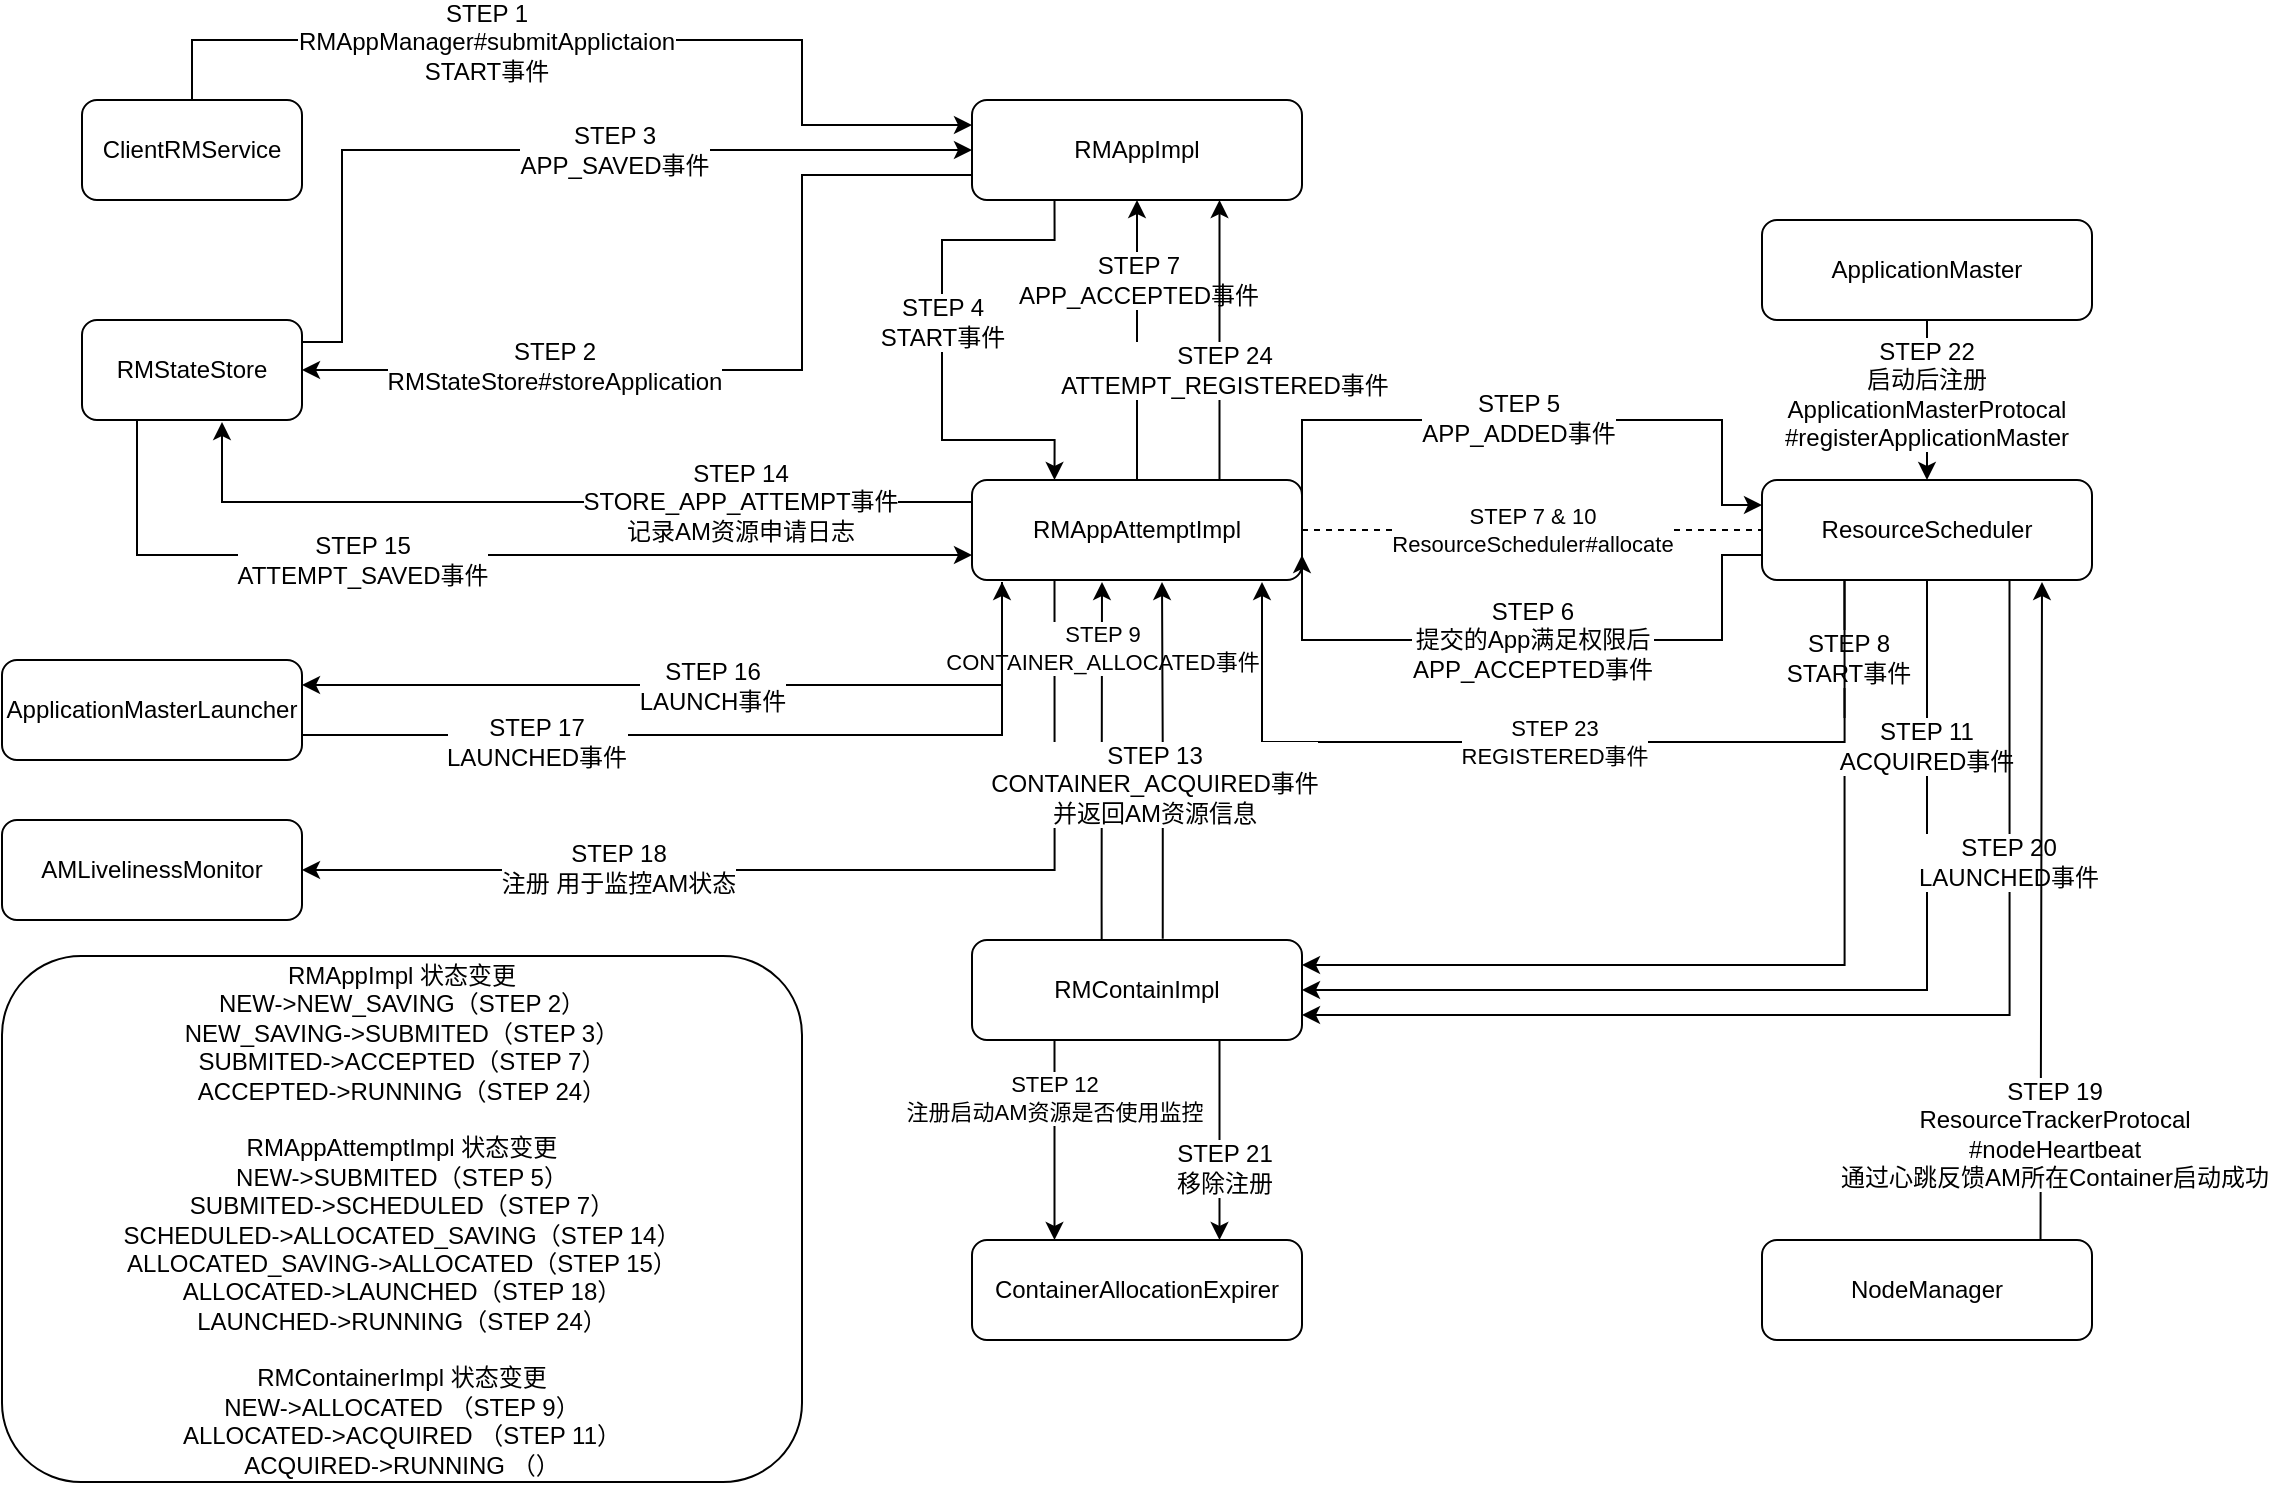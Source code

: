 <mxfile version="12.2.6" type="github" pages="1">
  <diagram id="zChnUbs21k4LyGYpCQM4" name="Page-1">
    <mxGraphModel dx="1939" dy="733" grid="1" gridSize="10" guides="1" tooltips="1" connect="1" arrows="1" fold="1" page="1" pageScale="1" pageWidth="826" pageHeight="1169" math="0" shadow="0">
      <root>
        <mxCell id="0"/>
        <mxCell id="1" parent="0"/>
        <mxCell id="xyTuRlx1TsbYEwBtjV6D-3" style="edgeStyle=orthogonalEdgeStyle;rounded=0;orthogonalLoop=1;jettySize=auto;html=1;entryX=0;entryY=0.25;entryDx=0;entryDy=0;" edge="1" parent="1" source="xyTuRlx1TsbYEwBtjV6D-1" target="xyTuRlx1TsbYEwBtjV6D-6">
          <mxGeometry relative="1" as="geometry">
            <mxPoint x="40" y="75" as="targetPoint"/>
            <Array as="points">
              <mxPoint x="-255" y="20"/>
              <mxPoint x="50" y="20"/>
              <mxPoint x="50" y="63"/>
            </Array>
          </mxGeometry>
        </mxCell>
        <mxCell id="xyTuRlx1TsbYEwBtjV6D-5" value="&lt;span style=&quot;white-space: normal&quot;&gt;STEP 1&lt;br&gt;RMAppManager#submitApplictaion&lt;/span&gt;&lt;br&gt;START事件" style="text;html=1;resizable=0;points=[];align=center;verticalAlign=middle;labelBackgroundColor=#ffffff;" vertex="1" connectable="0" parent="xyTuRlx1TsbYEwBtjV6D-3">
          <mxGeometry x="-0.236" y="-1" relative="1" as="geometry">
            <mxPoint as="offset"/>
          </mxGeometry>
        </mxCell>
        <mxCell id="xyTuRlx1TsbYEwBtjV6D-1" value="ClientRMService&lt;br&gt;" style="rounded=1;whiteSpace=wrap;html=1;" vertex="1" parent="1">
          <mxGeometry x="-310" y="50" width="110" height="50" as="geometry"/>
        </mxCell>
        <mxCell id="xyTuRlx1TsbYEwBtjV6D-27" style="edgeStyle=orthogonalEdgeStyle;rounded=0;orthogonalLoop=1;jettySize=auto;html=1;exitX=0.25;exitY=1;exitDx=0;exitDy=0;entryX=0.25;entryY=0;entryDx=0;entryDy=0;" edge="1" parent="1" source="xyTuRlx1TsbYEwBtjV6D-6" target="xyTuRlx1TsbYEwBtjV6D-26">
          <mxGeometry relative="1" as="geometry">
            <mxPoint x="135" y="265" as="targetPoint"/>
            <Array as="points">
              <mxPoint x="176" y="120"/>
              <mxPoint x="120" y="120"/>
              <mxPoint x="120" y="220"/>
              <mxPoint x="176" y="220"/>
            </Array>
          </mxGeometry>
        </mxCell>
        <mxCell id="xyTuRlx1TsbYEwBtjV6D-28" value="STEP 4&lt;br&gt;START事件" style="text;html=1;resizable=0;points=[];align=center;verticalAlign=middle;labelBackgroundColor=#ffffff;" vertex="1" connectable="0" parent="xyTuRlx1TsbYEwBtjV6D-27">
          <mxGeometry x="-0.214" y="-1" relative="1" as="geometry">
            <mxPoint x="1" y="17.5" as="offset"/>
          </mxGeometry>
        </mxCell>
        <mxCell id="xyTuRlx1TsbYEwBtjV6D-84" style="edgeStyle=orthogonalEdgeStyle;rounded=0;orthogonalLoop=1;jettySize=auto;html=1;exitX=0;exitY=0.75;exitDx=0;exitDy=0;entryX=1;entryY=0.5;entryDx=0;entryDy=0;" edge="1" parent="1" source="xyTuRlx1TsbYEwBtjV6D-6" target="xyTuRlx1TsbYEwBtjV6D-8">
          <mxGeometry relative="1" as="geometry">
            <Array as="points">
              <mxPoint x="50" y="87"/>
              <mxPoint x="50" y="185"/>
            </Array>
          </mxGeometry>
        </mxCell>
        <mxCell id="xyTuRlx1TsbYEwBtjV6D-85" value="STEP 2&lt;br&gt;RMStateStore#storeApplication" style="text;html=1;resizable=0;points=[];align=center;verticalAlign=middle;labelBackgroundColor=#ffffff;" vertex="1" connectable="0" parent="xyTuRlx1TsbYEwBtjV6D-84">
          <mxGeometry x="0.418" y="-2" relative="1" as="geometry">
            <mxPoint as="offset"/>
          </mxGeometry>
        </mxCell>
        <mxCell id="xyTuRlx1TsbYEwBtjV6D-6" value="RMAppImpl" style="rounded=1;whiteSpace=wrap;html=1;" vertex="1" parent="1">
          <mxGeometry x="135" y="50" width="165" height="50" as="geometry"/>
        </mxCell>
        <mxCell id="xyTuRlx1TsbYEwBtjV6D-24" style="edgeStyle=orthogonalEdgeStyle;rounded=0;orthogonalLoop=1;jettySize=auto;html=1;entryX=0;entryY=0.5;entryDx=0;entryDy=0;" edge="1" parent="1" source="xyTuRlx1TsbYEwBtjV6D-8" target="xyTuRlx1TsbYEwBtjV6D-6">
          <mxGeometry relative="1" as="geometry">
            <mxPoint x="-10" y="80" as="targetPoint"/>
            <Array as="points">
              <mxPoint x="-180" y="171"/>
              <mxPoint x="-180" y="75"/>
            </Array>
          </mxGeometry>
        </mxCell>
        <mxCell id="xyTuRlx1TsbYEwBtjV6D-25" value="STEP 3&lt;br&gt;APP_SAVED事件" style="text;html=1;resizable=0;points=[];align=center;verticalAlign=middle;labelBackgroundColor=#ffffff;" vertex="1" connectable="0" parent="xyTuRlx1TsbYEwBtjV6D-24">
          <mxGeometry x="0.041" y="2" relative="1" as="geometry">
            <mxPoint x="27" y="2" as="offset"/>
          </mxGeometry>
        </mxCell>
        <mxCell id="xyTuRlx1TsbYEwBtjV6D-54" style="edgeStyle=orthogonalEdgeStyle;rounded=0;orthogonalLoop=1;jettySize=auto;html=1;exitX=0.25;exitY=1;exitDx=0;exitDy=0;entryX=0;entryY=0.75;entryDx=0;entryDy=0;" edge="1" parent="1" source="xyTuRlx1TsbYEwBtjV6D-8" target="xyTuRlx1TsbYEwBtjV6D-26">
          <mxGeometry relative="1" as="geometry"/>
        </mxCell>
        <mxCell id="xyTuRlx1TsbYEwBtjV6D-55" value="STEP 15&lt;br&gt;ATTEMPT_SAVED事件" style="text;html=1;resizable=0;points=[];align=center;verticalAlign=middle;labelBackgroundColor=#ffffff;" vertex="1" connectable="0" parent="xyTuRlx1TsbYEwBtjV6D-54">
          <mxGeometry x="-0.393" relative="1" as="geometry">
            <mxPoint x="32.5" y="2.5" as="offset"/>
          </mxGeometry>
        </mxCell>
        <mxCell id="xyTuRlx1TsbYEwBtjV6D-8" value="RMStateStore" style="rounded=1;whiteSpace=wrap;html=1;" vertex="1" parent="1">
          <mxGeometry x="-310" y="160" width="110" height="50" as="geometry"/>
        </mxCell>
        <mxCell id="xyTuRlx1TsbYEwBtjV6D-30" style="edgeStyle=orthogonalEdgeStyle;rounded=0;orthogonalLoop=1;jettySize=auto;html=1;exitX=1;exitY=0.25;exitDx=0;exitDy=0;entryX=0;entryY=0.25;entryDx=0;entryDy=0;" edge="1" parent="1" source="xyTuRlx1TsbYEwBtjV6D-26" target="xyTuRlx1TsbYEwBtjV6D-29">
          <mxGeometry relative="1" as="geometry">
            <Array as="points">
              <mxPoint x="300" y="210"/>
              <mxPoint x="510" y="210"/>
              <mxPoint x="510" y="253"/>
            </Array>
          </mxGeometry>
        </mxCell>
        <mxCell id="xyTuRlx1TsbYEwBtjV6D-32" value="STEP 5&lt;br&gt;APP_ADDED事件" style="text;html=1;resizable=0;points=[];align=center;verticalAlign=middle;labelBackgroundColor=#ffffff;" vertex="1" connectable="0" parent="xyTuRlx1TsbYEwBtjV6D-30">
          <mxGeometry x="-0.046" y="1" relative="1" as="geometry">
            <mxPoint as="offset"/>
          </mxGeometry>
        </mxCell>
        <mxCell id="xyTuRlx1TsbYEwBtjV6D-35" style="edgeStyle=orthogonalEdgeStyle;rounded=0;orthogonalLoop=1;jettySize=auto;html=1;exitX=0.5;exitY=0;exitDx=0;exitDy=0;entryX=0.5;entryY=1;entryDx=0;entryDy=0;" edge="1" parent="1" source="xyTuRlx1TsbYEwBtjV6D-26" target="xyTuRlx1TsbYEwBtjV6D-6">
          <mxGeometry relative="1" as="geometry"/>
        </mxCell>
        <mxCell id="xyTuRlx1TsbYEwBtjV6D-36" value="STEP 7&lt;br&gt;APP_ACCEPTED事件" style="text;html=1;resizable=0;points=[];align=center;verticalAlign=middle;labelBackgroundColor=#ffffff;" vertex="1" connectable="0" parent="xyTuRlx1TsbYEwBtjV6D-35">
          <mxGeometry x="0.243" y="3" relative="1" as="geometry">
            <mxPoint x="3" y="-13" as="offset"/>
          </mxGeometry>
        </mxCell>
        <mxCell id="xyTuRlx1TsbYEwBtjV6D-52" style="edgeStyle=orthogonalEdgeStyle;rounded=0;orthogonalLoop=1;jettySize=auto;html=1;exitX=0;exitY=0.25;exitDx=0;exitDy=0;" edge="1" parent="1" source="xyTuRlx1TsbYEwBtjV6D-26">
          <mxGeometry relative="1" as="geometry">
            <mxPoint x="-240" y="211" as="targetPoint"/>
            <Array as="points">
              <mxPoint x="135" y="251"/>
              <mxPoint x="-240" y="251"/>
            </Array>
          </mxGeometry>
        </mxCell>
        <mxCell id="xyTuRlx1TsbYEwBtjV6D-53" value="STEP 14&lt;br&gt;STORE_APP_ATTEMPT事件&lt;br&gt;记录AM资源申请日志" style="text;html=1;resizable=0;points=[];align=center;verticalAlign=middle;labelBackgroundColor=#ffffff;" vertex="1" connectable="0" parent="xyTuRlx1TsbYEwBtjV6D-52">
          <mxGeometry x="-0.131" relative="1" as="geometry">
            <mxPoint x="63.5" y="-0.5" as="offset"/>
          </mxGeometry>
        </mxCell>
        <mxCell id="xyTuRlx1TsbYEwBtjV6D-62" style="edgeStyle=orthogonalEdgeStyle;rounded=0;orthogonalLoop=1;jettySize=auto;html=1;exitX=0.25;exitY=1;exitDx=0;exitDy=0;entryX=1;entryY=0.5;entryDx=0;entryDy=0;" edge="1" parent="1" source="xyTuRlx1TsbYEwBtjV6D-26" target="xyTuRlx1TsbYEwBtjV6D-61">
          <mxGeometry relative="1" as="geometry">
            <Array as="points">
              <mxPoint x="176" y="435"/>
            </Array>
          </mxGeometry>
        </mxCell>
        <mxCell id="xyTuRlx1TsbYEwBtjV6D-65" value="STEP 18&lt;br&gt;注册 用于监控AM状态" style="text;html=1;resizable=0;points=[];align=center;verticalAlign=middle;labelBackgroundColor=#ffffff;" vertex="1" connectable="0" parent="xyTuRlx1TsbYEwBtjV6D-62">
          <mxGeometry x="0.395" y="-1" relative="1" as="geometry">
            <mxPoint as="offset"/>
          </mxGeometry>
        </mxCell>
        <mxCell id="xyTuRlx1TsbYEwBtjV6D-78" style="edgeStyle=orthogonalEdgeStyle;rounded=0;orthogonalLoop=1;jettySize=auto;html=1;exitX=0.75;exitY=0;exitDx=0;exitDy=0;entryX=0.75;entryY=1;entryDx=0;entryDy=0;" edge="1" parent="1" source="xyTuRlx1TsbYEwBtjV6D-26" target="xyTuRlx1TsbYEwBtjV6D-6">
          <mxGeometry relative="1" as="geometry"/>
        </mxCell>
        <mxCell id="xyTuRlx1TsbYEwBtjV6D-79" value="STEP 24&lt;br&gt;ATTEMPT_REGISTERED事件" style="text;html=1;resizable=0;points=[];align=center;verticalAlign=middle;labelBackgroundColor=#ffffff;" vertex="1" connectable="0" parent="xyTuRlx1TsbYEwBtjV6D-78">
          <mxGeometry x="-0.16" y="-1" relative="1" as="geometry">
            <mxPoint x="0.5" y="4" as="offset"/>
          </mxGeometry>
        </mxCell>
        <mxCell id="xyTuRlx1TsbYEwBtjV6D-26" value="RMAppAttemptImpl" style="rounded=1;whiteSpace=wrap;html=1;" vertex="1" parent="1">
          <mxGeometry x="135" y="240" width="165" height="50" as="geometry"/>
        </mxCell>
        <mxCell id="xyTuRlx1TsbYEwBtjV6D-33" style="edgeStyle=orthogonalEdgeStyle;rounded=0;orthogonalLoop=1;jettySize=auto;html=1;exitX=0;exitY=0.75;exitDx=0;exitDy=0;entryX=1;entryY=0.75;entryDx=0;entryDy=0;" edge="1" parent="1" source="xyTuRlx1TsbYEwBtjV6D-29" target="xyTuRlx1TsbYEwBtjV6D-26">
          <mxGeometry relative="1" as="geometry">
            <Array as="points">
              <mxPoint x="510" y="278"/>
              <mxPoint x="510" y="320"/>
              <mxPoint x="300" y="320"/>
            </Array>
          </mxGeometry>
        </mxCell>
        <mxCell id="xyTuRlx1TsbYEwBtjV6D-34" value="STEP 6&lt;br&gt;提交的App满足权限后&lt;br&gt;APP_ACCEPTED事件" style="text;html=1;resizable=0;points=[];align=center;verticalAlign=middle;labelBackgroundColor=#ffffff;" vertex="1" connectable="0" parent="xyTuRlx1TsbYEwBtjV6D-33">
          <mxGeometry relative="1" as="geometry">
            <mxPoint as="offset"/>
          </mxGeometry>
        </mxCell>
        <mxCell id="xyTuRlx1TsbYEwBtjV6D-40" style="edgeStyle=orthogonalEdgeStyle;rounded=0;orthogonalLoop=1;jettySize=auto;html=1;exitX=0.25;exitY=1;exitDx=0;exitDy=0;entryX=1;entryY=0.25;entryDx=0;entryDy=0;" edge="1" parent="1" source="xyTuRlx1TsbYEwBtjV6D-29" target="xyTuRlx1TsbYEwBtjV6D-39">
          <mxGeometry relative="1" as="geometry"/>
        </mxCell>
        <mxCell id="xyTuRlx1TsbYEwBtjV6D-46" value="STEP 8&lt;br&gt;START事件" style="text;html=1;resizable=0;points=[];align=center;verticalAlign=middle;labelBackgroundColor=#ffffff;" vertex="1" connectable="0" parent="xyTuRlx1TsbYEwBtjV6D-40">
          <mxGeometry x="-0.833" y="1" relative="1" as="geometry">
            <mxPoint as="offset"/>
          </mxGeometry>
        </mxCell>
        <mxCell id="xyTuRlx1TsbYEwBtjV6D-43" style="edgeStyle=orthogonalEdgeStyle;rounded=0;orthogonalLoop=1;jettySize=auto;html=1;exitX=0.5;exitY=1;exitDx=0;exitDy=0;entryX=1;entryY=0.5;entryDx=0;entryDy=0;" edge="1" parent="1" source="xyTuRlx1TsbYEwBtjV6D-29" target="xyTuRlx1TsbYEwBtjV6D-39">
          <mxGeometry relative="1" as="geometry">
            <Array as="points">
              <mxPoint x="613" y="495"/>
            </Array>
          </mxGeometry>
        </mxCell>
        <mxCell id="xyTuRlx1TsbYEwBtjV6D-47" value="STEP 11&lt;br&gt;ACQUIRED事件" style="text;html=1;resizable=0;points=[];align=center;verticalAlign=middle;labelBackgroundColor=#ffffff;" vertex="1" connectable="0" parent="xyTuRlx1TsbYEwBtjV6D-43">
          <mxGeometry x="-0.679" y="-1" relative="1" as="geometry">
            <mxPoint as="offset"/>
          </mxGeometry>
        </mxCell>
        <mxCell id="xyTuRlx1TsbYEwBtjV6D-69" style="edgeStyle=orthogonalEdgeStyle;rounded=0;orthogonalLoop=1;jettySize=auto;html=1;exitX=0.75;exitY=1;exitDx=0;exitDy=0;entryX=1;entryY=0.75;entryDx=0;entryDy=0;" edge="1" parent="1" source="xyTuRlx1TsbYEwBtjV6D-29" target="xyTuRlx1TsbYEwBtjV6D-39">
          <mxGeometry relative="1" as="geometry"/>
        </mxCell>
        <mxCell id="xyTuRlx1TsbYEwBtjV6D-70" value="STEP 20&lt;br&gt;LAUNCHED事件" style="text;html=1;resizable=0;points=[];align=center;verticalAlign=middle;labelBackgroundColor=#ffffff;" vertex="1" connectable="0" parent="xyTuRlx1TsbYEwBtjV6D-69">
          <mxGeometry x="-0.509" y="-1" relative="1" as="geometry">
            <mxPoint as="offset"/>
          </mxGeometry>
        </mxCell>
        <mxCell id="xyTuRlx1TsbYEwBtjV6D-76" value="STEP 23&lt;br&gt;REGISTERED事件" style="edgeStyle=orthogonalEdgeStyle;rounded=0;orthogonalLoop=1;jettySize=auto;html=1;exitX=0.25;exitY=1;exitDx=0;exitDy=0;" edge="1" parent="1" source="xyTuRlx1TsbYEwBtjV6D-29">
          <mxGeometry relative="1" as="geometry">
            <mxPoint x="280" y="291" as="targetPoint"/>
            <Array as="points">
              <mxPoint x="572" y="371"/>
              <mxPoint x="280" y="371"/>
            </Array>
          </mxGeometry>
        </mxCell>
        <mxCell id="xyTuRlx1TsbYEwBtjV6D-29" value="ResourceScheduler" style="rounded=1;whiteSpace=wrap;html=1;" vertex="1" parent="1">
          <mxGeometry x="530" y="240" width="165" height="50" as="geometry"/>
        </mxCell>
        <mxCell id="xyTuRlx1TsbYEwBtjV6D-38" value="STEP 7 &amp;amp; 10&lt;br&gt;ResourceScheduler#allocate" style="endArrow=none;dashed=1;html=1;exitX=1;exitY=0.5;exitDx=0;exitDy=0;entryX=0;entryY=0.5;entryDx=0;entryDy=0;" edge="1" parent="1" source="xyTuRlx1TsbYEwBtjV6D-26" target="xyTuRlx1TsbYEwBtjV6D-29">
          <mxGeometry width="50" height="50" relative="1" as="geometry">
            <mxPoint x="-230" y="410" as="sourcePoint"/>
            <mxPoint x="-180" y="360" as="targetPoint"/>
          </mxGeometry>
        </mxCell>
        <mxCell id="xyTuRlx1TsbYEwBtjV6D-42" value="STEP 9&lt;br&gt;CONTAINER_ALLOCATED事件" style="edgeStyle=orthogonalEdgeStyle;rounded=0;orthogonalLoop=1;jettySize=auto;html=1;exitX=0.393;exitY=0.034;exitDx=0;exitDy=0;exitPerimeter=0;" edge="1" parent="1" source="xyTuRlx1TsbYEwBtjV6D-39">
          <mxGeometry x="0.637" relative="1" as="geometry">
            <mxPoint x="200" y="291" as="targetPoint"/>
            <Array as="points">
              <mxPoint x="200" y="451"/>
              <mxPoint x="200" y="451"/>
            </Array>
            <mxPoint as="offset"/>
          </mxGeometry>
        </mxCell>
        <mxCell id="xyTuRlx1TsbYEwBtjV6D-49" value="STEP 12&lt;br&gt;注册启动AM资源是否使用监控" style="edgeStyle=orthogonalEdgeStyle;rounded=0;orthogonalLoop=1;jettySize=auto;html=1;exitX=0.25;exitY=1;exitDx=0;exitDy=0;entryX=0.25;entryY=0;entryDx=0;entryDy=0;" edge="1" parent="1" source="xyTuRlx1TsbYEwBtjV6D-39" target="xyTuRlx1TsbYEwBtjV6D-48">
          <mxGeometry x="-0.428" relative="1" as="geometry">
            <mxPoint as="offset"/>
          </mxGeometry>
        </mxCell>
        <mxCell id="xyTuRlx1TsbYEwBtjV6D-50" style="edgeStyle=orthogonalEdgeStyle;rounded=0;orthogonalLoop=1;jettySize=auto;html=1;exitX=0.578;exitY=-0.013;exitDx=0;exitDy=0;exitPerimeter=0;" edge="1" parent="1" source="xyTuRlx1TsbYEwBtjV6D-39">
          <mxGeometry relative="1" as="geometry">
            <mxPoint x="230" y="291" as="targetPoint"/>
            <Array as="points"/>
          </mxGeometry>
        </mxCell>
        <mxCell id="xyTuRlx1TsbYEwBtjV6D-51" value="STEP 13&lt;br&gt;CONTAINER_ACQUIRED事件&lt;br&gt;并返回AM资源信息" style="text;html=1;resizable=0;points=[];align=center;verticalAlign=middle;labelBackgroundColor=#ffffff;" vertex="1" connectable="0" parent="xyTuRlx1TsbYEwBtjV6D-50">
          <mxGeometry x="-0.132" y="5" relative="1" as="geometry">
            <mxPoint as="offset"/>
          </mxGeometry>
        </mxCell>
        <mxCell id="xyTuRlx1TsbYEwBtjV6D-57" style="edgeStyle=orthogonalEdgeStyle;rounded=0;orthogonalLoop=1;jettySize=auto;html=1;entryX=1;entryY=0.25;entryDx=0;entryDy=0;" edge="1" parent="1" target="xyTuRlx1TsbYEwBtjV6D-56">
          <mxGeometry relative="1" as="geometry">
            <mxPoint x="150" y="291" as="sourcePoint"/>
            <mxPoint x="-280" y="360" as="targetPoint"/>
            <Array as="points">
              <mxPoint x="150" y="291"/>
              <mxPoint x="150" y="362"/>
            </Array>
          </mxGeometry>
        </mxCell>
        <mxCell id="xyTuRlx1TsbYEwBtjV6D-58" value="STEP 16&lt;br&gt;LAUNCH事件" style="text;html=1;resizable=0;points=[];align=center;verticalAlign=middle;labelBackgroundColor=#ffffff;" vertex="1" connectable="0" parent="xyTuRlx1TsbYEwBtjV6D-57">
          <mxGeometry x="0.059" y="-1" relative="1" as="geometry">
            <mxPoint x="16" y="1" as="offset"/>
          </mxGeometry>
        </mxCell>
        <mxCell id="xyTuRlx1TsbYEwBtjV6D-71" style="edgeStyle=orthogonalEdgeStyle;rounded=0;orthogonalLoop=1;jettySize=auto;html=1;exitX=0.75;exitY=1;exitDx=0;exitDy=0;entryX=0.75;entryY=0;entryDx=0;entryDy=0;" edge="1" parent="1" source="xyTuRlx1TsbYEwBtjV6D-39" target="xyTuRlx1TsbYEwBtjV6D-48">
          <mxGeometry relative="1" as="geometry"/>
        </mxCell>
        <mxCell id="xyTuRlx1TsbYEwBtjV6D-72" value="STEP 21&lt;br&gt;移除注册" style="text;html=1;resizable=0;points=[];align=center;verticalAlign=middle;labelBackgroundColor=#ffffff;" vertex="1" connectable="0" parent="xyTuRlx1TsbYEwBtjV6D-71">
          <mxGeometry x="0.16" y="1" relative="1" as="geometry">
            <mxPoint x="0.5" y="6" as="offset"/>
          </mxGeometry>
        </mxCell>
        <mxCell id="xyTuRlx1TsbYEwBtjV6D-39" value="RMContainImpl" style="rounded=1;whiteSpace=wrap;html=1;" vertex="1" parent="1">
          <mxGeometry x="135" y="470" width="165" height="50" as="geometry"/>
        </mxCell>
        <mxCell id="xyTuRlx1TsbYEwBtjV6D-48" value="ContainerAllocationExpirer" style="rounded=1;whiteSpace=wrap;html=1;" vertex="1" parent="1">
          <mxGeometry x="135" y="620" width="165" height="50" as="geometry"/>
        </mxCell>
        <mxCell id="xyTuRlx1TsbYEwBtjV6D-59" style="edgeStyle=orthogonalEdgeStyle;rounded=0;orthogonalLoop=1;jettySize=auto;html=1;exitX=1;exitY=0.75;exitDx=0;exitDy=0;" edge="1" parent="1" source="xyTuRlx1TsbYEwBtjV6D-56">
          <mxGeometry relative="1" as="geometry">
            <mxPoint x="150" y="291" as="targetPoint"/>
            <Array as="points">
              <mxPoint x="150" y="367"/>
            </Array>
          </mxGeometry>
        </mxCell>
        <mxCell id="xyTuRlx1TsbYEwBtjV6D-60" value="STEP 17&lt;br&gt;LAUNCHED事件" style="text;html=1;resizable=0;points=[];align=center;verticalAlign=middle;labelBackgroundColor=#ffffff;" vertex="1" connectable="0" parent="xyTuRlx1TsbYEwBtjV6D-59">
          <mxGeometry x="-0.571" y="1" relative="1" as="geometry">
            <mxPoint x="25" y="4" as="offset"/>
          </mxGeometry>
        </mxCell>
        <mxCell id="xyTuRlx1TsbYEwBtjV6D-56" value="ApplicationMasterLauncher" style="rounded=1;whiteSpace=wrap;html=1;" vertex="1" parent="1">
          <mxGeometry x="-350" y="330" width="150" height="50" as="geometry"/>
        </mxCell>
        <mxCell id="xyTuRlx1TsbYEwBtjV6D-61" value="AMLivelinessMonitor" style="rounded=1;whiteSpace=wrap;html=1;" vertex="1" parent="1">
          <mxGeometry x="-350" y="410" width="150" height="50" as="geometry"/>
        </mxCell>
        <mxCell id="xyTuRlx1TsbYEwBtjV6D-67" style="edgeStyle=orthogonalEdgeStyle;rounded=0;orthogonalLoop=1;jettySize=auto;html=1;exitX=0.844;exitY=-0.001;exitDx=0;exitDy=0;exitPerimeter=0;" edge="1" parent="1" source="xyTuRlx1TsbYEwBtjV6D-66">
          <mxGeometry relative="1" as="geometry">
            <mxPoint x="670" y="291" as="targetPoint"/>
            <Array as="points">
              <mxPoint x="669" y="600"/>
              <mxPoint x="670" y="600"/>
            </Array>
          </mxGeometry>
        </mxCell>
        <mxCell id="xyTuRlx1TsbYEwBtjV6D-68" value="STEP 19&lt;br&gt;ResourceTrackerProtocal&lt;br&gt;#nodeHeartbeat&lt;br&gt;通过心跳反馈AM所在Container启动成功" style="text;html=1;resizable=0;points=[];align=center;verticalAlign=middle;labelBackgroundColor=#ffffff;" vertex="1" connectable="0" parent="xyTuRlx1TsbYEwBtjV6D-67">
          <mxGeometry x="-0.562" y="2" relative="1" as="geometry">
            <mxPoint x="8" y="18.5" as="offset"/>
          </mxGeometry>
        </mxCell>
        <mxCell id="xyTuRlx1TsbYEwBtjV6D-66" value="NodeManager" style="rounded=1;whiteSpace=wrap;html=1;" vertex="1" parent="1">
          <mxGeometry x="530" y="620" width="165" height="50" as="geometry"/>
        </mxCell>
        <mxCell id="xyTuRlx1TsbYEwBtjV6D-74" style="edgeStyle=orthogonalEdgeStyle;rounded=0;orthogonalLoop=1;jettySize=auto;html=1;" edge="1" parent="1" source="xyTuRlx1TsbYEwBtjV6D-73" target="xyTuRlx1TsbYEwBtjV6D-29">
          <mxGeometry relative="1" as="geometry"/>
        </mxCell>
        <mxCell id="xyTuRlx1TsbYEwBtjV6D-75" value="STEP 22&lt;br&gt;启动后注册&lt;br&gt;ApplicationMasterProtocal&lt;br&gt;#registerApplicationMaster" style="text;html=1;resizable=0;points=[];align=center;verticalAlign=middle;labelBackgroundColor=#ffffff;" vertex="1" connectable="0" parent="xyTuRlx1TsbYEwBtjV6D-74">
          <mxGeometry x="-0.09" y="-1" relative="1" as="geometry">
            <mxPoint as="offset"/>
          </mxGeometry>
        </mxCell>
        <mxCell id="xyTuRlx1TsbYEwBtjV6D-73" value="ApplicationMaster" style="rounded=1;whiteSpace=wrap;html=1;" vertex="1" parent="1">
          <mxGeometry x="530" y="110" width="165" height="50" as="geometry"/>
        </mxCell>
        <mxCell id="xyTuRlx1TsbYEwBtjV6D-80" value="RMAppImpl 状态变更&lt;br&gt;NEW-&amp;gt;NEW_SAVING（STEP 2）&lt;br&gt;NEW_SAVING-&amp;gt;SUBMITED（STEP 3）&lt;br&gt;SUBMITED-&amp;gt;ACCEPTED（STEP 7）&lt;br&gt;ACCEPTED-&amp;gt;RUNNING（STEP 24）&lt;br&gt;&lt;br&gt;RMAppAttemptImpl 状态变更&lt;br&gt;NEW-&amp;gt;SUBMITED（STEP 5）&lt;br&gt;SUBMITED-&amp;gt;SCHEDULED（STEP 7）&lt;br&gt;SCHEDULED-&amp;gt;ALLOCATED_SAVING（STEP 14）&lt;br&gt;ALLOCATED_SAVING-&amp;gt;ALLOCATED（STEP 15）&lt;br&gt;ALLOCATED-&amp;gt;LAUNCHED（STEP 18）&lt;br&gt;LAUNCHED-&amp;gt;RUNNING（STEP 24）&lt;br&gt;&lt;br&gt;RMContainerImpl 状态变更&lt;br&gt;NEW-&amp;gt;ALLOCATED （STEP 9）&lt;br&gt;ALLOCATED-&amp;gt;ACQUIRED （STEP 11）&lt;br&gt;ACQUIRED-&amp;gt;RUNNING （）" style="rounded=1;whiteSpace=wrap;html=1;" vertex="1" parent="1">
          <mxGeometry x="-350" y="478" width="400" height="263" as="geometry"/>
        </mxCell>
      </root>
    </mxGraphModel>
  </diagram>
</mxfile>
